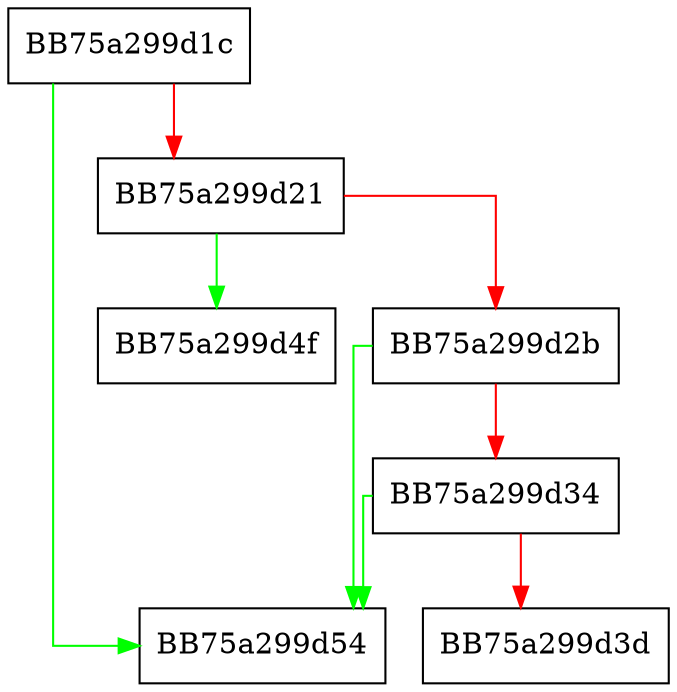 digraph sqlite3DbFreeNN {
  node [shape="box"];
  graph [splines=ortho];
  BB75a299d1c -> BB75a299d54 [color="green"];
  BB75a299d1c -> BB75a299d21 [color="red"];
  BB75a299d21 -> BB75a299d4f [color="green"];
  BB75a299d21 -> BB75a299d2b [color="red"];
  BB75a299d2b -> BB75a299d54 [color="green"];
  BB75a299d2b -> BB75a299d34 [color="red"];
  BB75a299d34 -> BB75a299d54 [color="green"];
  BB75a299d34 -> BB75a299d3d [color="red"];
}